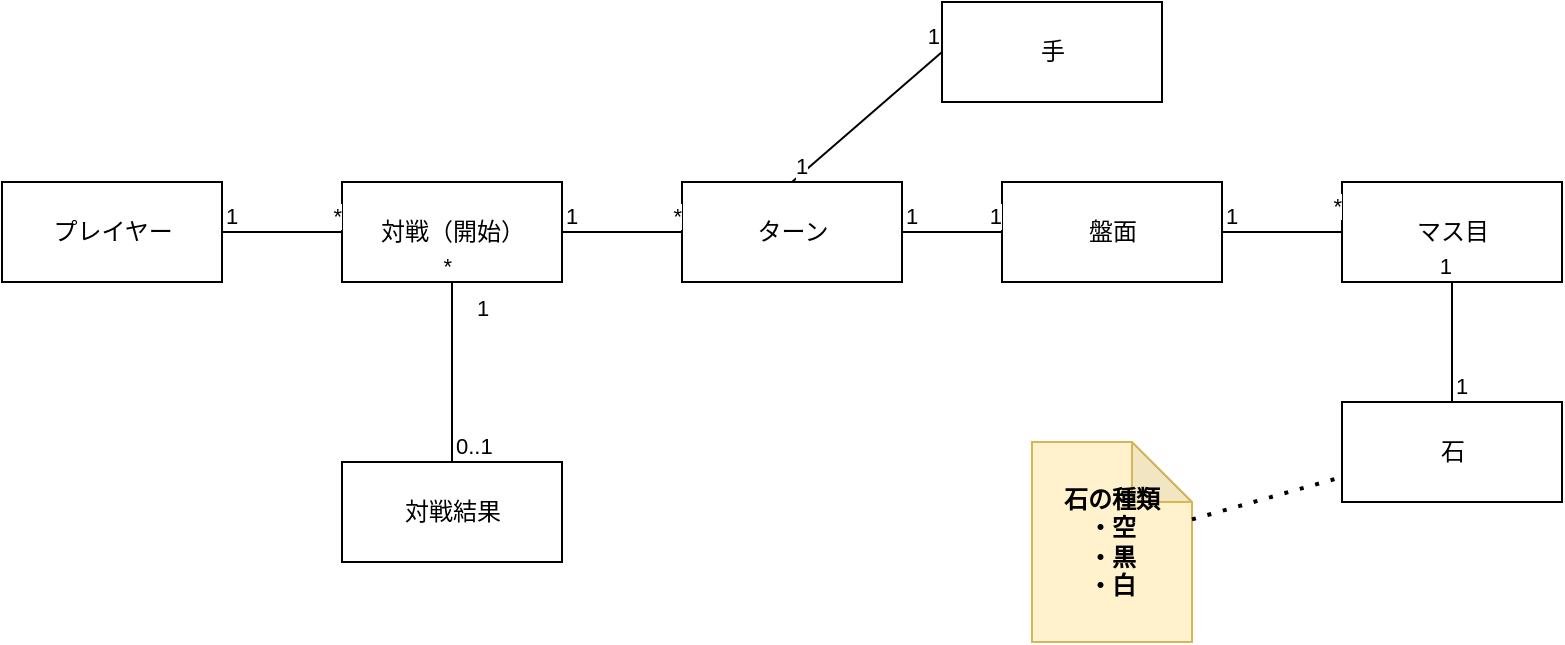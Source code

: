 <mxfile>
    <diagram id="ZcIzSrSI_JsrY-CYz7pW" name="Page-1">
        <mxGraphModel dx="692" dy="528" grid="1" gridSize="10" guides="1" tooltips="1" connect="1" arrows="1" fold="1" page="1" pageScale="1" pageWidth="827" pageHeight="1169" math="0" shadow="0">
            <root>
                <mxCell id="0"/>
                <mxCell id="1" parent="0"/>
                <mxCell id="2" value="対戦（開始）" style="html=1;" parent="1" vertex="1">
                    <mxGeometry x="200" y="110" width="110" height="50" as="geometry"/>
                </mxCell>
                <mxCell id="3" value="盤面" style="html=1;" parent="1" vertex="1">
                    <mxGeometry x="530" y="110" width="110" height="50" as="geometry"/>
                </mxCell>
                <mxCell id="5" value="石" style="html=1;" parent="1" vertex="1">
                    <mxGeometry x="700" y="220" width="110" height="50" as="geometry"/>
                </mxCell>
                <mxCell id="6" value="対戦結果" style="html=1;" parent="1" vertex="1">
                    <mxGeometry x="200" y="250" width="110" height="50" as="geometry"/>
                </mxCell>
                <mxCell id="7" value="プレイヤー" style="html=1;" parent="1" vertex="1">
                    <mxGeometry x="30" y="110" width="110" height="50" as="geometry"/>
                </mxCell>
                <mxCell id="8" value="" style="endArrow=none;html=1;edgeStyle=orthogonalEdgeStyle;exitX=1;exitY=0.5;exitDx=0;exitDy=0;entryX=0;entryY=0.5;entryDx=0;entryDy=0;" parent="1" source="7" target="2" edge="1">
                    <mxGeometry relative="1" as="geometry">
                        <mxPoint x="330" y="270" as="sourcePoint"/>
                        <mxPoint x="490" y="270" as="targetPoint"/>
                    </mxGeometry>
                </mxCell>
                <mxCell id="9" value="1" style="edgeLabel;resizable=0;html=1;align=left;verticalAlign=bottom;" parent="8" connectable="0" vertex="1">
                    <mxGeometry x="-1" relative="1" as="geometry"/>
                </mxCell>
                <mxCell id="10" value="*" style="edgeLabel;resizable=0;html=1;align=right;verticalAlign=bottom;" parent="8" connectable="0" vertex="1">
                    <mxGeometry x="1" relative="1" as="geometry"/>
                </mxCell>
                <mxCell id="12" value="" style="endArrow=none;html=1;exitX=0.5;exitY=0;exitDx=0;exitDy=0;entryX=0.5;entryY=1;entryDx=0;entryDy=0;" parent="1" source="6" target="2" edge="1">
                    <mxGeometry relative="1" as="geometry">
                        <mxPoint x="150.0" y="145" as="sourcePoint"/>
                        <mxPoint x="230.0" y="145" as="targetPoint"/>
                    </mxGeometry>
                </mxCell>
                <mxCell id="13" value="0..1" style="edgeLabel;resizable=0;html=1;align=left;verticalAlign=bottom;" parent="12" connectable="0" vertex="1">
                    <mxGeometry x="-1" relative="1" as="geometry"/>
                </mxCell>
                <mxCell id="14" value="*" style="edgeLabel;resizable=0;html=1;align=right;verticalAlign=bottom;" parent="12" connectable="0" vertex="1">
                    <mxGeometry x="1" relative="1" as="geometry"/>
                </mxCell>
                <mxCell id="19" value="1" style="edgeLabel;html=1;align=center;verticalAlign=middle;resizable=0;points=[];" parent="12" vertex="1" connectable="0">
                    <mxGeometry x="0.714" relative="1" as="geometry">
                        <mxPoint x="15" as="offset"/>
                    </mxGeometry>
                </mxCell>
                <mxCell id="15" value="ターン" style="html=1;" parent="1" vertex="1">
                    <mxGeometry x="370" y="110" width="110" height="50" as="geometry"/>
                </mxCell>
                <mxCell id="16" value="" style="endArrow=none;html=1;edgeStyle=orthogonalEdgeStyle;" parent="1" target="15" edge="1">
                    <mxGeometry relative="1" as="geometry">
                        <mxPoint x="310" y="135" as="sourcePoint"/>
                        <mxPoint x="230.0" y="145" as="targetPoint"/>
                        <Array as="points">
                            <mxPoint x="310" y="135"/>
                            <mxPoint x="310" y="135"/>
                        </Array>
                    </mxGeometry>
                </mxCell>
                <mxCell id="17" value="1" style="edgeLabel;resizable=0;html=1;align=left;verticalAlign=bottom;" parent="16" connectable="0" vertex="1">
                    <mxGeometry x="-1" relative="1" as="geometry"/>
                </mxCell>
                <mxCell id="18" value="*" style="edgeLabel;resizable=0;html=1;align=right;verticalAlign=bottom;" parent="16" connectable="0" vertex="1">
                    <mxGeometry x="1" relative="1" as="geometry"/>
                </mxCell>
                <mxCell id="20" value="" style="endArrow=none;html=1;exitX=1;exitY=0.5;exitDx=0;exitDy=0;entryX=0;entryY=0.5;entryDx=0;entryDy=0;" parent="1" source="15" target="3" edge="1">
                    <mxGeometry relative="1" as="geometry">
                        <mxPoint x="340" y="145" as="sourcePoint"/>
                        <mxPoint x="580" y="120" as="targetPoint"/>
                    </mxGeometry>
                </mxCell>
                <mxCell id="21" value="1" style="edgeLabel;resizable=0;html=1;align=left;verticalAlign=bottom;" parent="20" connectable="0" vertex="1">
                    <mxGeometry x="-1" relative="1" as="geometry"/>
                </mxCell>
                <mxCell id="22" value="1" style="edgeLabel;resizable=0;html=1;align=right;verticalAlign=bottom;" parent="20" connectable="0" vertex="1">
                    <mxGeometry x="1" relative="1" as="geometry"/>
                </mxCell>
                <mxCell id="24" value="マス目" style="html=1;" parent="1" vertex="1">
                    <mxGeometry x="700" y="110" width="110" height="50" as="geometry"/>
                </mxCell>
                <mxCell id="26" value="手" style="html=1;" parent="1" vertex="1">
                    <mxGeometry x="500" y="20" width="110" height="50" as="geometry"/>
                </mxCell>
                <mxCell id="27" value="" style="endArrow=none;html=1;exitX=0.5;exitY=0;exitDx=0;exitDy=0;entryX=0;entryY=0.5;entryDx=0;entryDy=0;" parent="1" source="15" target="26" edge="1">
                    <mxGeometry relative="1" as="geometry">
                        <mxPoint x="500" y="145" as="sourcePoint"/>
                        <mxPoint x="590" y="145" as="targetPoint"/>
                    </mxGeometry>
                </mxCell>
                <mxCell id="28" value="1" style="edgeLabel;resizable=0;html=1;align=left;verticalAlign=bottom;" parent="27" connectable="0" vertex="1">
                    <mxGeometry x="-1" relative="1" as="geometry"/>
                </mxCell>
                <mxCell id="29" value="1" style="edgeLabel;resizable=0;html=1;align=right;verticalAlign=bottom;" parent="27" connectable="0" vertex="1">
                    <mxGeometry x="1" relative="1" as="geometry"/>
                </mxCell>
                <mxCell id="30" value="" style="endArrow=none;html=1;exitX=1;exitY=0.5;exitDx=0;exitDy=0;" parent="1" source="3" edge="1">
                    <mxGeometry relative="1" as="geometry">
                        <mxPoint x="670" y="134.6" as="sourcePoint"/>
                        <mxPoint x="700" y="135" as="targetPoint"/>
                    </mxGeometry>
                </mxCell>
                <mxCell id="31" value="1" style="edgeLabel;resizable=0;html=1;align=left;verticalAlign=bottom;" parent="30" connectable="0" vertex="1">
                    <mxGeometry x="-1" relative="1" as="geometry"/>
                </mxCell>
                <mxCell id="32" value="*" style="edgeLabel;resizable=0;html=1;align=right;verticalAlign=bottom;" parent="30" connectable="0" vertex="1">
                    <mxGeometry x="1" relative="1" as="geometry">
                        <mxPoint y="-5" as="offset"/>
                    </mxGeometry>
                </mxCell>
                <mxCell id="36" value="" style="endArrow=none;html=1;exitX=0.5;exitY=0;exitDx=0;exitDy=0;entryX=0.5;entryY=1;entryDx=0;entryDy=0;" parent="1" source="5" target="24" edge="1">
                    <mxGeometry relative="1" as="geometry">
                        <mxPoint x="435" y="120" as="sourcePoint"/>
                        <mxPoint x="510" y="55" as="targetPoint"/>
                    </mxGeometry>
                </mxCell>
                <mxCell id="37" value="1" style="edgeLabel;resizable=0;html=1;align=left;verticalAlign=bottom;" parent="36" connectable="0" vertex="1">
                    <mxGeometry x="-1" relative="1" as="geometry"/>
                </mxCell>
                <mxCell id="38" value="1" style="edgeLabel;resizable=0;html=1;align=right;verticalAlign=bottom;" parent="36" connectable="0" vertex="1">
                    <mxGeometry x="1" relative="1" as="geometry"/>
                </mxCell>
                <mxCell id="39" value="&lt;b&gt;石の種類&lt;br&gt;・空&lt;br&gt;・黒&lt;br&gt;・白&lt;/b&gt;" style="shape=note;whiteSpace=wrap;html=1;backgroundOutline=1;darkOpacity=0.05;strokeColor=#d6b656;fillColor=#fff2cc;" parent="1" vertex="1">
                    <mxGeometry x="545" y="240" width="80" height="100" as="geometry"/>
                </mxCell>
                <mxCell id="40" value="" style="endArrow=none;dashed=1;html=1;dashPattern=1 3;strokeWidth=2;entryX=0;entryY=0.75;entryDx=0;entryDy=0;" parent="1" source="39" target="5" edge="1">
                    <mxGeometry width="50" height="50" relative="1" as="geometry">
                        <mxPoint x="410" y="180" as="sourcePoint"/>
                        <mxPoint x="460" y="130" as="targetPoint"/>
                    </mxGeometry>
                </mxCell>
            </root>
        </mxGraphModel>
    </diagram>
</mxfile>